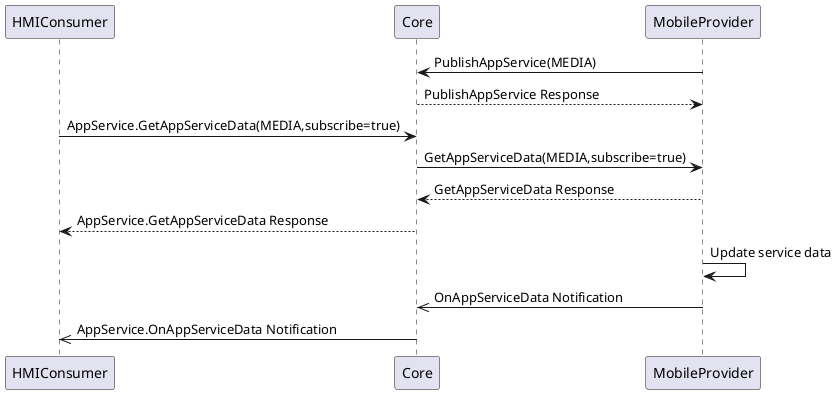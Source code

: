 @startuml OnAppServiceData_HMI_ASC
participant HMIConsumer
participant Core
participant MobileProvider

MobileProvider -> Core: PublishAppService(MEDIA)
Core --> MobileProvider: PublishAppService Response
HMIConsumer -> Core: AppService.GetAppServiceData(MEDIA,subscribe=true)
Core -> MobileProvider: GetAppServiceData(MEDIA,subscribe=true)
MobileProvider --> Core: GetAppServiceData Response
Core --> HMIConsumer: AppService.GetAppServiceData Response
MobileProvider -> MobileProvider: Update service data
MobileProvider ->> Core: OnAppServiceData Notification
Core ->> HMIConsumer: AppService.OnAppServiceData Notification

@enduml